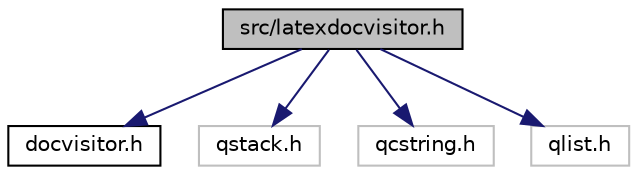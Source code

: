 digraph "src/latexdocvisitor.h"
{
 // INTERACTIVE_SVG=YES
  edge [fontname="Helvetica",fontsize="10",labelfontname="Helvetica",labelfontsize="10"];
  node [fontname="Helvetica",fontsize="10",shape=record];
  Node0 [label="src/latexdocvisitor.h",height=0.2,width=0.4,color="black", fillcolor="grey75", style="filled", fontcolor="black"];
  Node0 -> Node1 [color="midnightblue",fontsize="10",style="solid",fontname="Helvetica"];
  Node1 [label="docvisitor.h",height=0.2,width=0.4,color="black", fillcolor="white", style="filled",URL="$d2/d3c/docvisitor_8h.html"];
  Node0 -> Node2 [color="midnightblue",fontsize="10",style="solid",fontname="Helvetica"];
  Node2 [label="qstack.h",height=0.2,width=0.4,color="grey75", fillcolor="white", style="filled"];
  Node0 -> Node3 [color="midnightblue",fontsize="10",style="solid",fontname="Helvetica"];
  Node3 [label="qcstring.h",height=0.2,width=0.4,color="grey75", fillcolor="white", style="filled"];
  Node0 -> Node4 [color="midnightblue",fontsize="10",style="solid",fontname="Helvetica"];
  Node4 [label="qlist.h",height=0.2,width=0.4,color="grey75", fillcolor="white", style="filled"];
}

